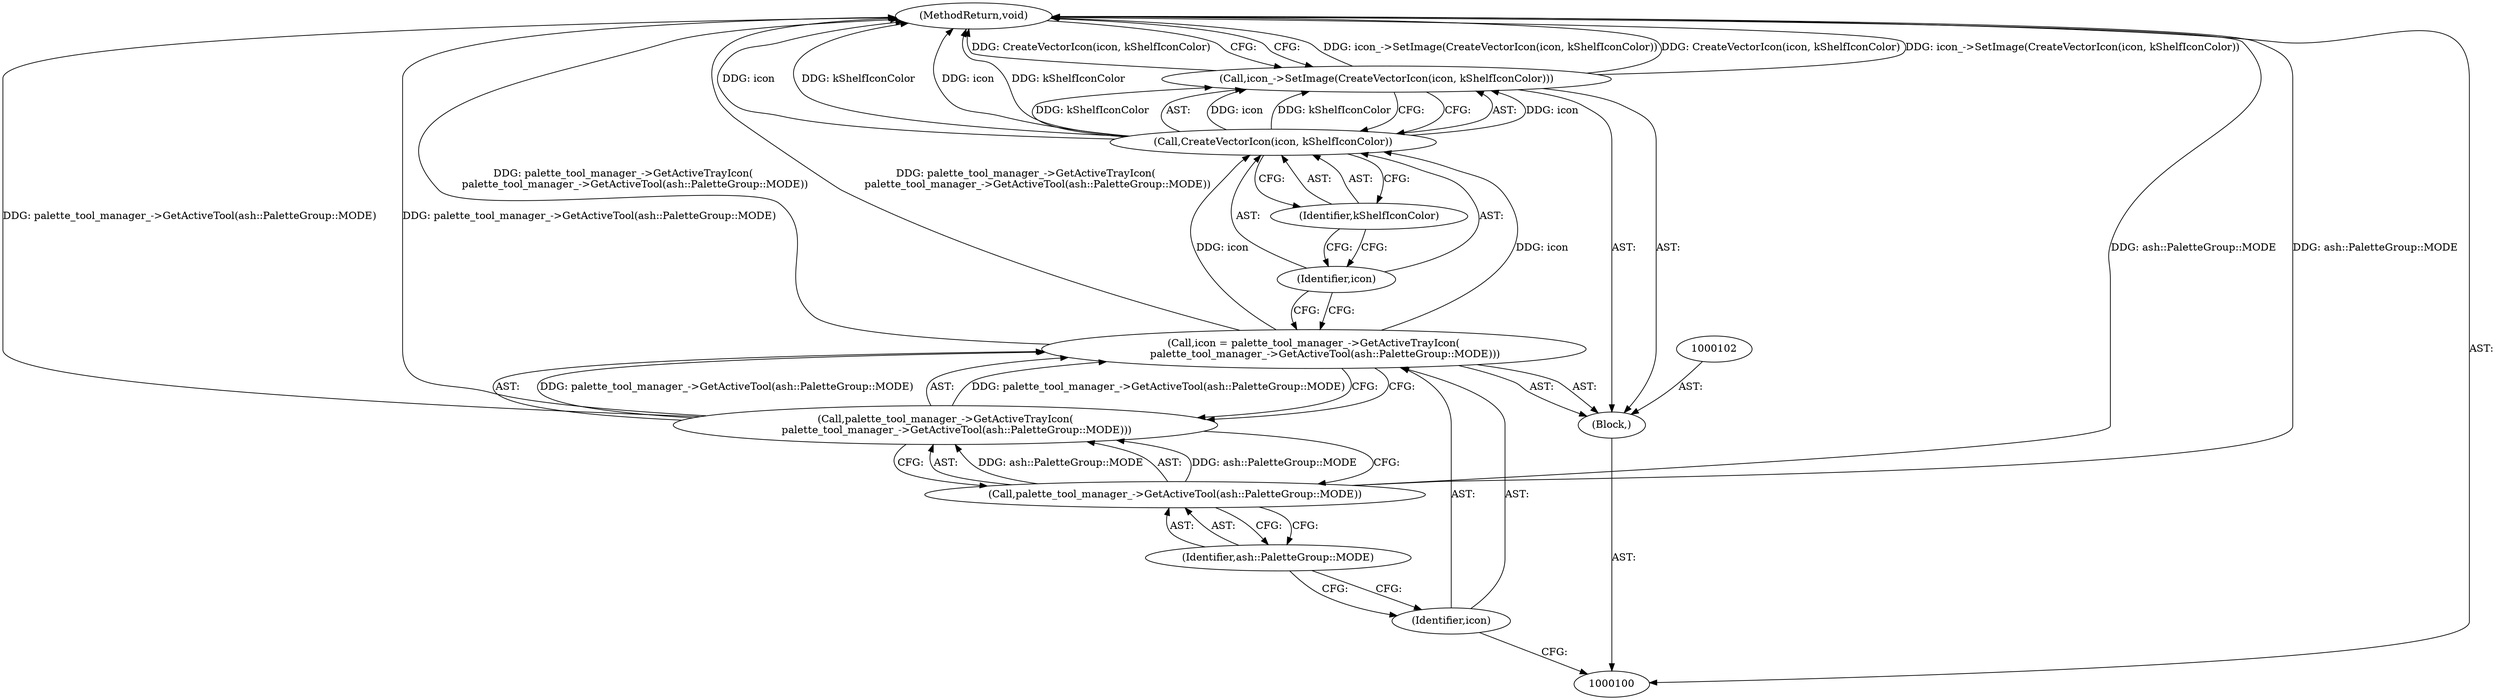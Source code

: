 digraph "1_Chrome_62b8b6e168a12263aab6b88dbef0b900cc37309f_2" {
"1000112" [label="(MethodReturn,void)"];
"1000101" [label="(Block,)"];
"1000103" [label="(Call,icon = palette_tool_manager_->GetActiveTrayIcon(\n       palette_tool_manager_->GetActiveTool(ash::PaletteGroup::MODE)))"];
"1000104" [label="(Identifier,icon)"];
"1000105" [label="(Call,palette_tool_manager_->GetActiveTrayIcon(\n       palette_tool_manager_->GetActiveTool(ash::PaletteGroup::MODE)))"];
"1000107" [label="(Identifier,ash::PaletteGroup::MODE)"];
"1000106" [label="(Call,palette_tool_manager_->GetActiveTool(ash::PaletteGroup::MODE))"];
"1000109" [label="(Call,CreateVectorIcon(icon, kShelfIconColor))"];
"1000108" [label="(Call,icon_->SetImage(CreateVectorIcon(icon, kShelfIconColor)))"];
"1000110" [label="(Identifier,icon)"];
"1000111" [label="(Identifier,kShelfIconColor)"];
"1000112" -> "1000100"  [label="AST: "];
"1000112" -> "1000108"  [label="CFG: "];
"1000108" -> "1000112"  [label="DDG: icon_->SetImage(CreateVectorIcon(icon, kShelfIconColor))"];
"1000108" -> "1000112"  [label="DDG: CreateVectorIcon(icon, kShelfIconColor)"];
"1000106" -> "1000112"  [label="DDG: ash::PaletteGroup::MODE"];
"1000103" -> "1000112"  [label="DDG: palette_tool_manager_->GetActiveTrayIcon(\n       palette_tool_manager_->GetActiveTool(ash::PaletteGroup::MODE))"];
"1000109" -> "1000112"  [label="DDG: icon"];
"1000109" -> "1000112"  [label="DDG: kShelfIconColor"];
"1000105" -> "1000112"  [label="DDG: palette_tool_manager_->GetActiveTool(ash::PaletteGroup::MODE)"];
"1000101" -> "1000100"  [label="AST: "];
"1000102" -> "1000101"  [label="AST: "];
"1000103" -> "1000101"  [label="AST: "];
"1000108" -> "1000101"  [label="AST: "];
"1000103" -> "1000101"  [label="AST: "];
"1000103" -> "1000105"  [label="CFG: "];
"1000104" -> "1000103"  [label="AST: "];
"1000105" -> "1000103"  [label="AST: "];
"1000110" -> "1000103"  [label="CFG: "];
"1000103" -> "1000112"  [label="DDG: palette_tool_manager_->GetActiveTrayIcon(\n       palette_tool_manager_->GetActiveTool(ash::PaletteGroup::MODE))"];
"1000105" -> "1000103"  [label="DDG: palette_tool_manager_->GetActiveTool(ash::PaletteGroup::MODE)"];
"1000103" -> "1000109"  [label="DDG: icon"];
"1000104" -> "1000103"  [label="AST: "];
"1000104" -> "1000100"  [label="CFG: "];
"1000107" -> "1000104"  [label="CFG: "];
"1000105" -> "1000103"  [label="AST: "];
"1000105" -> "1000106"  [label="CFG: "];
"1000106" -> "1000105"  [label="AST: "];
"1000103" -> "1000105"  [label="CFG: "];
"1000105" -> "1000112"  [label="DDG: palette_tool_manager_->GetActiveTool(ash::PaletteGroup::MODE)"];
"1000105" -> "1000103"  [label="DDG: palette_tool_manager_->GetActiveTool(ash::PaletteGroup::MODE)"];
"1000106" -> "1000105"  [label="DDG: ash::PaletteGroup::MODE"];
"1000107" -> "1000106"  [label="AST: "];
"1000107" -> "1000104"  [label="CFG: "];
"1000106" -> "1000107"  [label="CFG: "];
"1000106" -> "1000105"  [label="AST: "];
"1000106" -> "1000107"  [label="CFG: "];
"1000107" -> "1000106"  [label="AST: "];
"1000105" -> "1000106"  [label="CFG: "];
"1000106" -> "1000112"  [label="DDG: ash::PaletteGroup::MODE"];
"1000106" -> "1000105"  [label="DDG: ash::PaletteGroup::MODE"];
"1000109" -> "1000108"  [label="AST: "];
"1000109" -> "1000111"  [label="CFG: "];
"1000110" -> "1000109"  [label="AST: "];
"1000111" -> "1000109"  [label="AST: "];
"1000108" -> "1000109"  [label="CFG: "];
"1000109" -> "1000112"  [label="DDG: icon"];
"1000109" -> "1000112"  [label="DDG: kShelfIconColor"];
"1000109" -> "1000108"  [label="DDG: icon"];
"1000109" -> "1000108"  [label="DDG: kShelfIconColor"];
"1000103" -> "1000109"  [label="DDG: icon"];
"1000108" -> "1000101"  [label="AST: "];
"1000108" -> "1000109"  [label="CFG: "];
"1000109" -> "1000108"  [label="AST: "];
"1000112" -> "1000108"  [label="CFG: "];
"1000108" -> "1000112"  [label="DDG: icon_->SetImage(CreateVectorIcon(icon, kShelfIconColor))"];
"1000108" -> "1000112"  [label="DDG: CreateVectorIcon(icon, kShelfIconColor)"];
"1000109" -> "1000108"  [label="DDG: icon"];
"1000109" -> "1000108"  [label="DDG: kShelfIconColor"];
"1000110" -> "1000109"  [label="AST: "];
"1000110" -> "1000103"  [label="CFG: "];
"1000111" -> "1000110"  [label="CFG: "];
"1000111" -> "1000109"  [label="AST: "];
"1000111" -> "1000110"  [label="CFG: "];
"1000109" -> "1000111"  [label="CFG: "];
}
